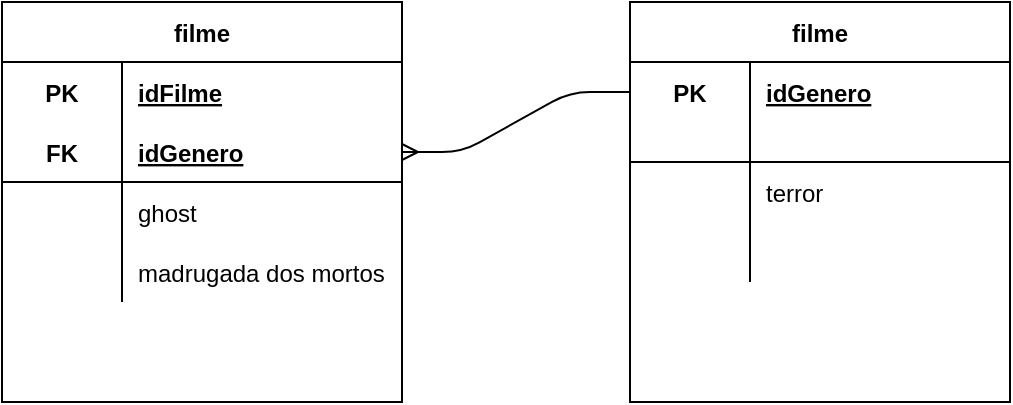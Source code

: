 <mxfile version="14.9.3" type="device"><diagram id="eL8k2i6ZX0ERobT16s3C" name="Page-1"><mxGraphModel dx="1038" dy="579" grid="1" gridSize="10" guides="1" tooltips="1" connect="1" arrows="1" fold="1" page="1" pageScale="1" pageWidth="827" pageHeight="1169" math="0" shadow="0"><root><mxCell id="0"/><mxCell id="1" parent="0"/><mxCell id="o_UU8vX0q8RTDayJspp8-18" value="filme" style="shape=table;startSize=30;container=1;collapsible=1;childLayout=tableLayout;fixedRows=1;rowLines=0;fontStyle=1;align=center;resizeLast=1;" vertex="1" parent="1"><mxGeometry x="414" y="80" width="190" height="200" as="geometry"/></mxCell><mxCell id="o_UU8vX0q8RTDayJspp8-19" value="" style="shape=partialRectangle;collapsible=0;dropTarget=0;pointerEvents=0;fillColor=none;top=0;left=0;bottom=0;right=0;points=[[0,0.5],[1,0.5]];portConstraint=eastwest;" vertex="1" parent="o_UU8vX0q8RTDayJspp8-18"><mxGeometry y="30" width="190" height="30" as="geometry"/></mxCell><mxCell id="o_UU8vX0q8RTDayJspp8-20" value="PK" style="shape=partialRectangle;connectable=0;fillColor=none;top=0;left=0;bottom=0;right=0;fontStyle=1;overflow=hidden;" vertex="1" parent="o_UU8vX0q8RTDayJspp8-19"><mxGeometry width="60" height="30" as="geometry"/></mxCell><mxCell id="o_UU8vX0q8RTDayJspp8-21" value="idGenero" style="shape=partialRectangle;connectable=0;fillColor=none;top=0;left=0;bottom=0;right=0;align=left;spacingLeft=6;fontStyle=5;overflow=hidden;" vertex="1" parent="o_UU8vX0q8RTDayJspp8-19"><mxGeometry x="60" width="130" height="30" as="geometry"/></mxCell><mxCell id="o_UU8vX0q8RTDayJspp8-22" value="" style="shape=partialRectangle;collapsible=0;dropTarget=0;pointerEvents=0;fillColor=none;top=0;left=0;bottom=1;right=0;points=[[0,0.5],[1,0.5]];portConstraint=eastwest;" vertex="1" parent="o_UU8vX0q8RTDayJspp8-18"><mxGeometry y="60" width="190" height="20" as="geometry"/></mxCell><mxCell id="o_UU8vX0q8RTDayJspp8-23" value="" style="shape=partialRectangle;connectable=0;fillColor=none;top=0;left=0;bottom=0;right=0;fontStyle=1;overflow=hidden;" vertex="1" parent="o_UU8vX0q8RTDayJspp8-22"><mxGeometry width="60" height="20" as="geometry"/></mxCell><mxCell id="o_UU8vX0q8RTDayJspp8-24" value="" style="shape=partialRectangle;connectable=0;fillColor=none;top=0;left=0;bottom=0;right=0;align=left;spacingLeft=6;fontStyle=5;overflow=hidden;" vertex="1" parent="o_UU8vX0q8RTDayJspp8-22"><mxGeometry x="60" width="130" height="20" as="geometry"/></mxCell><mxCell id="o_UU8vX0q8RTDayJspp8-28" value="" style="shape=partialRectangle;collapsible=0;dropTarget=0;pointerEvents=0;fillColor=none;top=0;left=0;bottom=0;right=0;points=[[0,0.5],[1,0.5]];portConstraint=eastwest;" vertex="1" parent="o_UU8vX0q8RTDayJspp8-18"><mxGeometry y="80" width="190" height="30" as="geometry"/></mxCell><mxCell id="o_UU8vX0q8RTDayJspp8-29" value="" style="shape=partialRectangle;connectable=0;fillColor=none;top=0;left=0;bottom=0;right=0;editable=1;overflow=hidden;" vertex="1" parent="o_UU8vX0q8RTDayJspp8-28"><mxGeometry width="60" height="30" as="geometry"/></mxCell><mxCell id="o_UU8vX0q8RTDayJspp8-30" value="terror" style="shape=partialRectangle;connectable=0;fillColor=none;top=0;left=0;bottom=0;right=0;align=left;spacingLeft=6;overflow=hidden;" vertex="1" parent="o_UU8vX0q8RTDayJspp8-28"><mxGeometry x="60" width="130" height="30" as="geometry"/></mxCell><mxCell id="o_UU8vX0q8RTDayJspp8-25" value="" style="shape=partialRectangle;collapsible=0;dropTarget=0;pointerEvents=0;fillColor=none;top=0;left=0;bottom=0;right=0;points=[[0,0.5],[1,0.5]];portConstraint=eastwest;" vertex="1" parent="o_UU8vX0q8RTDayJspp8-18"><mxGeometry y="110" width="190" height="30" as="geometry"/></mxCell><mxCell id="o_UU8vX0q8RTDayJspp8-26" value="" style="shape=partialRectangle;connectable=0;fillColor=none;top=0;left=0;bottom=0;right=0;editable=1;overflow=hidden;" vertex="1" parent="o_UU8vX0q8RTDayJspp8-25"><mxGeometry width="60" height="30" as="geometry"/></mxCell><mxCell id="o_UU8vX0q8RTDayJspp8-27" value="" style="shape=partialRectangle;connectable=0;fillColor=none;top=0;left=0;bottom=0;right=0;align=left;spacingLeft=6;overflow=hidden;" vertex="1" parent="o_UU8vX0q8RTDayJspp8-25"><mxGeometry x="60" width="130" height="30" as="geometry"/></mxCell><mxCell id="o_UU8vX0q8RTDayJspp8-31" value="filme" style="shape=table;startSize=30;container=1;collapsible=1;childLayout=tableLayout;fixedRows=1;rowLines=0;fontStyle=1;align=center;resizeLast=1;" vertex="1" parent="1"><mxGeometry x="100" y="80" width="200" height="200" as="geometry"/></mxCell><mxCell id="o_UU8vX0q8RTDayJspp8-32" value="" style="shape=partialRectangle;collapsible=0;dropTarget=0;pointerEvents=0;fillColor=none;top=0;left=0;bottom=0;right=0;points=[[0,0.5],[1,0.5]];portConstraint=eastwest;perimeterSpacing=0;" vertex="1" parent="o_UU8vX0q8RTDayJspp8-31"><mxGeometry y="30" width="200" height="30" as="geometry"/></mxCell><mxCell id="o_UU8vX0q8RTDayJspp8-33" value="PK" style="shape=partialRectangle;connectable=0;fillColor=none;top=0;left=0;bottom=0;right=0;fontStyle=1;overflow=hidden;" vertex="1" parent="o_UU8vX0q8RTDayJspp8-32"><mxGeometry width="60" height="30" as="geometry"/></mxCell><mxCell id="o_UU8vX0q8RTDayJspp8-34" value="idFilme" style="shape=partialRectangle;connectable=0;fillColor=none;top=0;left=0;bottom=0;right=0;align=left;spacingLeft=6;fontStyle=5;overflow=hidden;" vertex="1" parent="o_UU8vX0q8RTDayJspp8-32"><mxGeometry x="60" width="140" height="30" as="geometry"/></mxCell><mxCell id="o_UU8vX0q8RTDayJspp8-35" value="" style="shape=partialRectangle;collapsible=0;dropTarget=0;pointerEvents=0;fillColor=none;top=0;left=0;bottom=1;right=0;points=[[0,0.5],[1,0.5]];portConstraint=eastwest;" vertex="1" parent="o_UU8vX0q8RTDayJspp8-31"><mxGeometry y="60" width="200" height="30" as="geometry"/></mxCell><mxCell id="o_UU8vX0q8RTDayJspp8-36" value="FK" style="shape=partialRectangle;connectable=0;fillColor=none;top=0;left=0;bottom=0;right=0;fontStyle=1;overflow=hidden;" vertex="1" parent="o_UU8vX0q8RTDayJspp8-35"><mxGeometry width="60" height="30" as="geometry"/></mxCell><mxCell id="o_UU8vX0q8RTDayJspp8-37" value="idGenero" style="shape=partialRectangle;connectable=0;fillColor=none;top=0;left=0;bottom=0;right=0;align=left;spacingLeft=6;fontStyle=5;overflow=hidden;" vertex="1" parent="o_UU8vX0q8RTDayJspp8-35"><mxGeometry x="60" width="140" height="30" as="geometry"/></mxCell><mxCell id="o_UU8vX0q8RTDayJspp8-38" value="" style="shape=partialRectangle;collapsible=0;dropTarget=0;pointerEvents=0;fillColor=none;top=0;left=0;bottom=0;right=0;points=[[0,0.5],[1,0.5]];portConstraint=eastwest;" vertex="1" parent="o_UU8vX0q8RTDayJspp8-31"><mxGeometry y="90" width="200" height="30" as="geometry"/></mxCell><mxCell id="o_UU8vX0q8RTDayJspp8-39" value="" style="shape=partialRectangle;connectable=0;fillColor=none;top=0;left=0;bottom=0;right=0;editable=1;overflow=hidden;" vertex="1" parent="o_UU8vX0q8RTDayJspp8-38"><mxGeometry width="60" height="30" as="geometry"/></mxCell><mxCell id="o_UU8vX0q8RTDayJspp8-40" value="ghost" style="shape=partialRectangle;connectable=0;fillColor=none;top=0;left=0;bottom=0;right=0;align=left;spacingLeft=6;overflow=hidden;" vertex="1" parent="o_UU8vX0q8RTDayJspp8-38"><mxGeometry x="60" width="140" height="30" as="geometry"/></mxCell><mxCell id="o_UU8vX0q8RTDayJspp8-41" value="" style="shape=partialRectangle;collapsible=0;dropTarget=0;pointerEvents=0;fillColor=none;top=0;left=0;bottom=0;right=0;points=[[0,0.5],[1,0.5]];portConstraint=eastwest;" vertex="1" parent="o_UU8vX0q8RTDayJspp8-31"><mxGeometry y="120" width="200" height="30" as="geometry"/></mxCell><mxCell id="o_UU8vX0q8RTDayJspp8-42" value="" style="shape=partialRectangle;connectable=0;fillColor=none;top=0;left=0;bottom=0;right=0;editable=1;overflow=hidden;" vertex="1" parent="o_UU8vX0q8RTDayJspp8-41"><mxGeometry width="60" height="30" as="geometry"/></mxCell><mxCell id="o_UU8vX0q8RTDayJspp8-43" value="madrugada dos mortos" style="shape=partialRectangle;connectable=0;fillColor=none;top=0;left=0;bottom=0;right=0;align=left;spacingLeft=6;overflow=hidden;" vertex="1" parent="o_UU8vX0q8RTDayJspp8-41"><mxGeometry x="60" width="140" height="30" as="geometry"/></mxCell><mxCell id="o_UU8vX0q8RTDayJspp8-45" value="" style="edgeStyle=entityRelationEdgeStyle;fontSize=12;html=1;endArrow=ERmany;entryX=1;entryY=0.5;entryDx=0;entryDy=0;exitX=0;exitY=0.5;exitDx=0;exitDy=0;" edge="1" parent="1" source="o_UU8vX0q8RTDayJspp8-19" target="o_UU8vX0q8RTDayJspp8-35"><mxGeometry width="100" height="100" relative="1" as="geometry"><mxPoint x="360" y="350" as="sourcePoint"/><mxPoint x="460" y="250" as="targetPoint"/></mxGeometry></mxCell></root></mxGraphModel></diagram></mxfile>